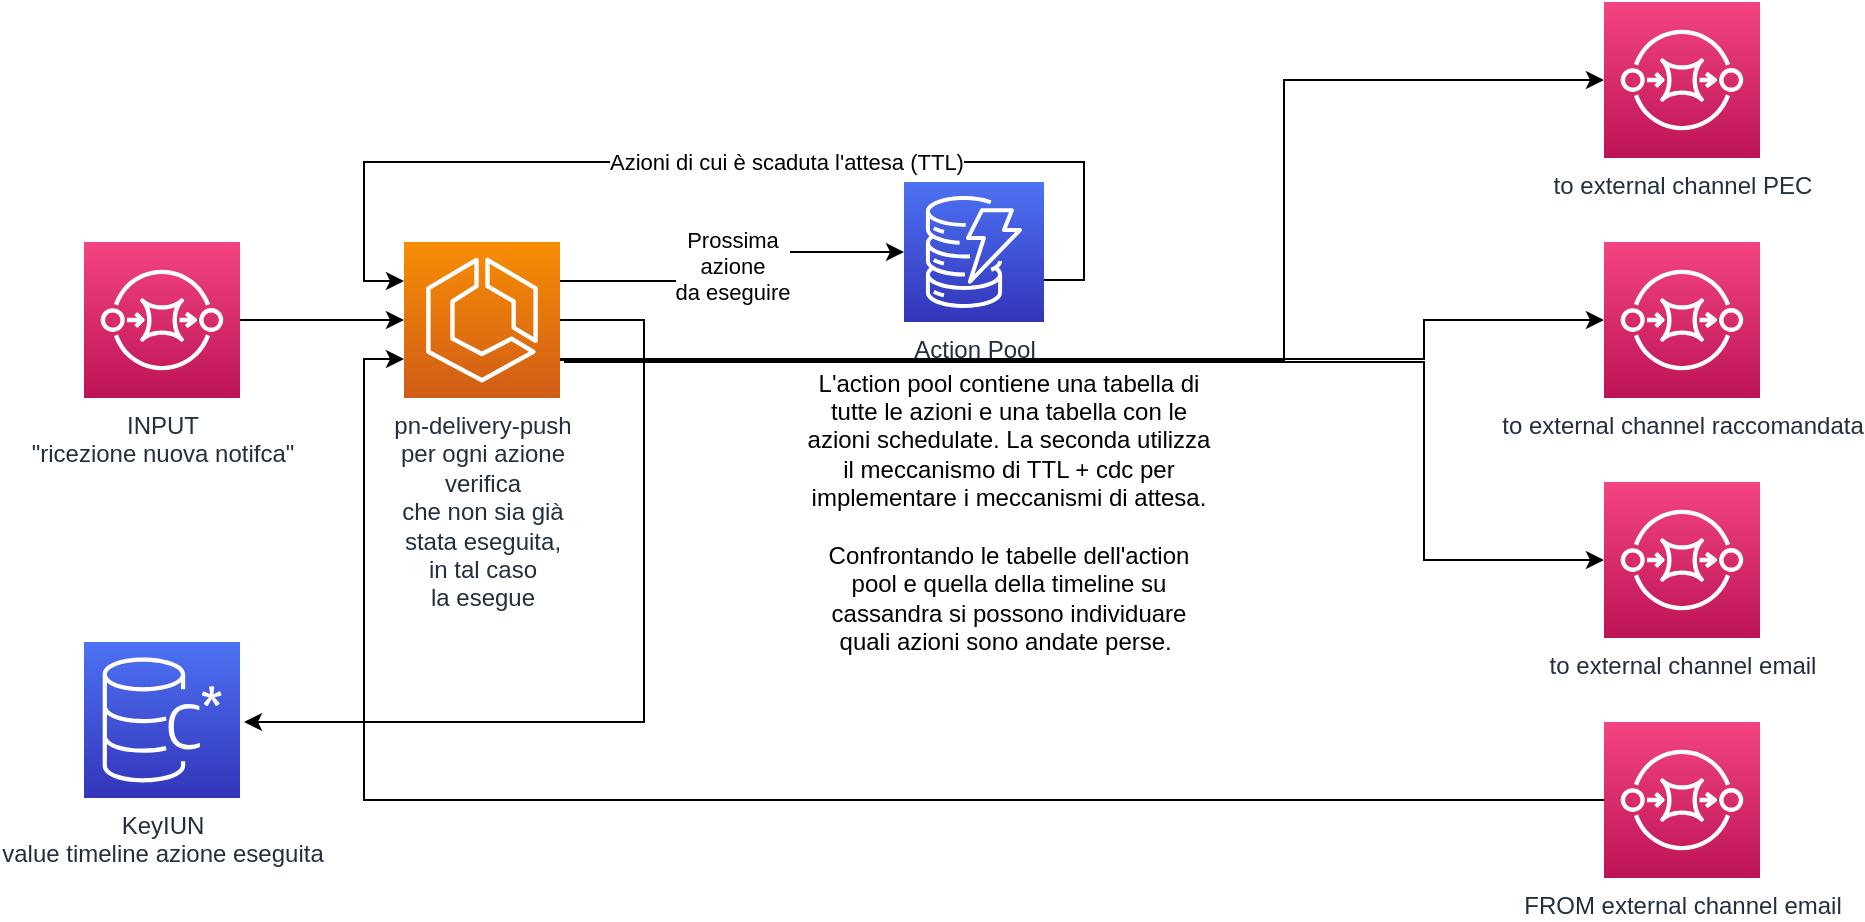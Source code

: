 <mxfile version="14.6.13" type="device"><diagram id="0G1uF4WKHZpdsnkUMC_u" name="Page-1"><mxGraphModel dx="1106" dy="820" grid="1" gridSize="10" guides="1" tooltips="1" connect="1" arrows="1" fold="1" page="1" pageScale="1" pageWidth="1169" pageHeight="827" math="0" shadow="0"><root><mxCell id="0"/><mxCell id="1" parent="0"/><mxCell id="2DIpYEFfZhhQZyNPDgka-3" style="edgeStyle=orthogonalEdgeStyle;rounded=0;orthogonalLoop=1;jettySize=auto;html=1;entryX=0;entryY=0.5;entryDx=0;entryDy=0;entryPerimeter=0;" edge="1" parent="1" source="2DIpYEFfZhhQZyNPDgka-1" target="2DIpYEFfZhhQZyNPDgka-2"><mxGeometry relative="1" as="geometry"/></mxCell><mxCell id="2DIpYEFfZhhQZyNPDgka-1" value="INPUT&lt;br&gt;&quot;ricezione nuova notifca&quot;" style="points=[[0,0,0],[0.25,0,0],[0.5,0,0],[0.75,0,0],[1,0,0],[0,1,0],[0.25,1,0],[0.5,1,0],[0.75,1,0],[1,1,0],[0,0.25,0],[0,0.5,0],[0,0.75,0],[1,0.25,0],[1,0.5,0],[1,0.75,0]];outlineConnect=0;fontColor=#232F3E;gradientColor=#F34482;gradientDirection=north;fillColor=#BC1356;strokeColor=#ffffff;dashed=0;verticalLabelPosition=bottom;verticalAlign=top;align=center;html=1;fontSize=12;fontStyle=0;aspect=fixed;shape=mxgraph.aws4.resourceIcon;resIcon=mxgraph.aws4.sqs;" vertex="1" parent="1"><mxGeometry x="80" y="160" width="78" height="78" as="geometry"/></mxCell><mxCell id="2DIpYEFfZhhQZyNPDgka-15" style="edgeStyle=orthogonalEdgeStyle;rounded=0;orthogonalLoop=1;jettySize=auto;html=1;" edge="1" parent="1" source="2DIpYEFfZhhQZyNPDgka-2"><mxGeometry relative="1" as="geometry"><mxPoint x="160" y="400" as="targetPoint"/><Array as="points"><mxPoint x="360" y="199"/><mxPoint x="360" y="400"/></Array></mxGeometry></mxCell><mxCell id="2DIpYEFfZhhQZyNPDgka-16" value="Prossima &lt;br&gt;azione &lt;br&gt;da eseguire" style="edgeStyle=orthogonalEdgeStyle;rounded=0;orthogonalLoop=1;jettySize=auto;html=1;entryX=0;entryY=0.5;entryDx=0;entryDy=0;entryPerimeter=0;exitX=1;exitY=0.25;exitDx=0;exitDy=0;exitPerimeter=0;" edge="1" parent="1" source="2DIpYEFfZhhQZyNPDgka-2" target="2DIpYEFfZhhQZyNPDgka-4"><mxGeometry relative="1" as="geometry"/></mxCell><mxCell id="2DIpYEFfZhhQZyNPDgka-18" style="edgeStyle=orthogonalEdgeStyle;rounded=0;orthogonalLoop=1;jettySize=auto;html=1;entryX=0;entryY=0.5;entryDx=0;entryDy=0;entryPerimeter=0;" edge="1" parent="1" target="2DIpYEFfZhhQZyNPDgka-7"><mxGeometry relative="1" as="geometry"><mxPoint x="318" y="219" as="sourcePoint"/><Array as="points"><mxPoint x="680" y="219"/><mxPoint x="680" y="79"/></Array></mxGeometry></mxCell><mxCell id="2DIpYEFfZhhQZyNPDgka-2" value="pn-delivery-push&lt;br&gt;per ogni azione &lt;br&gt;verifica &lt;br&gt;che non sia già &lt;br&gt;stata eseguita, &lt;br&gt;in tal caso &lt;br&gt;la esegue&lt;br&gt;" style="points=[[0,0,0],[0.25,0,0],[0.5,0,0],[0.75,0,0],[1,0,0],[0,1,0],[0.25,1,0],[0.5,1,0],[0.75,1,0],[1,1,0],[0,0.25,0],[0,0.5,0],[0,0.75,0],[1,0.25,0],[1,0.5,0],[1,0.75,0]];outlineConnect=0;fontColor=#232F3E;gradientColor=#F78E04;gradientDirection=north;fillColor=#D05C17;strokeColor=#ffffff;dashed=0;verticalLabelPosition=bottom;verticalAlign=top;align=center;html=1;fontSize=12;fontStyle=0;aspect=fixed;shape=mxgraph.aws4.resourceIcon;resIcon=mxgraph.aws4.ecs;" vertex="1" parent="1"><mxGeometry x="240" y="160" width="78" height="78" as="geometry"/></mxCell><mxCell id="2DIpYEFfZhhQZyNPDgka-12" style="edgeStyle=orthogonalEdgeStyle;rounded=0;orthogonalLoop=1;jettySize=auto;html=1;entryX=0;entryY=0.25;entryDx=0;entryDy=0;entryPerimeter=0;" edge="1" parent="1" source="2DIpYEFfZhhQZyNPDgka-4" target="2DIpYEFfZhhQZyNPDgka-2"><mxGeometry relative="1" as="geometry"><Array as="points"><mxPoint x="580" y="179"/><mxPoint x="580" y="120"/><mxPoint x="220" y="120"/><mxPoint x="220" y="180"/></Array></mxGeometry></mxCell><mxCell id="2DIpYEFfZhhQZyNPDgka-13" value="Azioni di cui è scaduta l'attesa (TTL)" style="edgeLabel;html=1;align=center;verticalAlign=middle;resizable=0;points=[];" vertex="1" connectable="0" parent="2DIpYEFfZhhQZyNPDgka-12"><mxGeometry x="-0.206" relative="1" as="geometry"><mxPoint x="-22" as="offset"/></mxGeometry></mxCell><mxCell id="2DIpYEFfZhhQZyNPDgka-4" value="Action Pool" style="points=[[0,0,0],[0.25,0,0],[0.5,0,0],[0.75,0,0],[1,0,0],[0,1,0],[0.25,1,0],[0.5,1,0],[0.75,1,0],[1,1,0],[0,0.25,0],[0,0.5,0],[0,0.75,0],[1,0.25,0],[1,0.5,0],[1,0.75,0]];outlineConnect=0;fontColor=#232F3E;gradientColor=#4D72F3;gradientDirection=north;fillColor=#3334B9;strokeColor=#ffffff;dashed=0;verticalLabelPosition=bottom;verticalAlign=top;align=center;html=1;fontSize=12;fontStyle=0;aspect=fixed;shape=mxgraph.aws4.resourceIcon;resIcon=mxgraph.aws4.dynamodb;" vertex="1" parent="1"><mxGeometry x="490" y="130" width="70" height="70" as="geometry"/></mxCell><mxCell id="2DIpYEFfZhhQZyNPDgka-7" value="to external channel PEC" style="points=[[0,0,0],[0.25,0,0],[0.5,0,0],[0.75,0,0],[1,0,0],[0,1,0],[0.25,1,0],[0.5,1,0],[0.75,1,0],[1,1,0],[0,0.25,0],[0,0.5,0],[0,0.75,0],[1,0.25,0],[1,0.5,0],[1,0.75,0]];outlineConnect=0;fontColor=#232F3E;gradientColor=#F34482;gradientDirection=north;fillColor=#BC1356;strokeColor=#ffffff;dashed=0;verticalLabelPosition=bottom;verticalAlign=top;align=center;html=1;fontSize=12;fontStyle=0;aspect=fixed;shape=mxgraph.aws4.resourceIcon;resIcon=mxgraph.aws4.sqs;" vertex="1" parent="1"><mxGeometry x="840" y="40" width="78" height="78" as="geometry"/></mxCell><mxCell id="2DIpYEFfZhhQZyNPDgka-8" value="to external channel raccomandata" style="points=[[0,0,0],[0.25,0,0],[0.5,0,0],[0.75,0,0],[1,0,0],[0,1,0],[0.25,1,0],[0.5,1,0],[0.75,1,0],[1,1,0],[0,0.25,0],[0,0.5,0],[0,0.75,0],[1,0.25,0],[1,0.5,0],[1,0.75,0]];outlineConnect=0;fontColor=#232F3E;gradientColor=#F34482;gradientDirection=north;fillColor=#BC1356;strokeColor=#ffffff;dashed=0;verticalLabelPosition=bottom;verticalAlign=top;align=center;html=1;fontSize=12;fontStyle=0;aspect=fixed;shape=mxgraph.aws4.resourceIcon;resIcon=mxgraph.aws4.sqs;" vertex="1" parent="1"><mxGeometry x="840" y="160" width="78" height="78" as="geometry"/></mxCell><mxCell id="2DIpYEFfZhhQZyNPDgka-9" value="to external channel email" style="points=[[0,0,0],[0.25,0,0],[0.5,0,0],[0.75,0,0],[1,0,0],[0,1,0],[0.25,1,0],[0.5,1,0],[0.75,1,0],[1,1,0],[0,0.25,0],[0,0.5,0],[0,0.75,0],[1,0.25,0],[1,0.5,0],[1,0.75,0]];outlineConnect=0;fontColor=#232F3E;gradientColor=#F34482;gradientDirection=north;fillColor=#BC1356;strokeColor=#ffffff;dashed=0;verticalLabelPosition=bottom;verticalAlign=top;align=center;html=1;fontSize=12;fontStyle=0;aspect=fixed;shape=mxgraph.aws4.resourceIcon;resIcon=mxgraph.aws4.sqs;" vertex="1" parent="1"><mxGeometry x="840" y="280" width="78" height="78" as="geometry"/></mxCell><mxCell id="2DIpYEFfZhhQZyNPDgka-11" style="edgeStyle=orthogonalEdgeStyle;rounded=0;orthogonalLoop=1;jettySize=auto;html=1;entryX=0;entryY=0.75;entryDx=0;entryDy=0;entryPerimeter=0;" edge="1" parent="1" source="2DIpYEFfZhhQZyNPDgka-10" target="2DIpYEFfZhhQZyNPDgka-2"><mxGeometry relative="1" as="geometry"/></mxCell><mxCell id="2DIpYEFfZhhQZyNPDgka-10" value="FROM external channel email" style="points=[[0,0,0],[0.25,0,0],[0.5,0,0],[0.75,0,0],[1,0,0],[0,1,0],[0.25,1,0],[0.5,1,0],[0.75,1,0],[1,1,0],[0,0.25,0],[0,0.5,0],[0,0.75,0],[1,0.25,0],[1,0.5,0],[1,0.75,0]];outlineConnect=0;fontColor=#232F3E;gradientColor=#F34482;gradientDirection=north;fillColor=#BC1356;strokeColor=#ffffff;dashed=0;verticalLabelPosition=bottom;verticalAlign=top;align=center;html=1;fontSize=12;fontStyle=0;aspect=fixed;shape=mxgraph.aws4.resourceIcon;resIcon=mxgraph.aws4.sqs;" vertex="1" parent="1"><mxGeometry x="840" y="400" width="78" height="78" as="geometry"/></mxCell><mxCell id="2DIpYEFfZhhQZyNPDgka-14" value="KeyIUN&lt;br&gt;value timeline azione eseguita" style="points=[[0,0,0],[0.25,0,0],[0.5,0,0],[0.75,0,0],[1,0,0],[0,1,0],[0.25,1,0],[0.5,1,0],[0.75,1,0],[1,1,0],[0,0.25,0],[0,0.5,0],[0,0.75,0],[1,0.25,0],[1,0.5,0],[1,0.75,0]];outlineConnect=0;fontColor=#232F3E;gradientColor=#4D72F3;gradientDirection=north;fillColor=#3334B9;strokeColor=#ffffff;dashed=0;verticalLabelPosition=bottom;verticalAlign=top;align=center;html=1;fontSize=12;fontStyle=0;aspect=fixed;shape=mxgraph.aws4.resourceIcon;resIcon=mxgraph.aws4.managed_apache_cassandra_service;" vertex="1" parent="1"><mxGeometry x="80" y="360" width="78" height="78" as="geometry"/></mxCell><mxCell id="2DIpYEFfZhhQZyNPDgka-19" style="edgeStyle=orthogonalEdgeStyle;rounded=0;orthogonalLoop=1;jettySize=auto;html=1;exitX=1;exitY=0.75;exitDx=0;exitDy=0;exitPerimeter=0;entryX=0;entryY=0.5;entryDx=0;entryDy=0;entryPerimeter=0;" edge="1" parent="1" source="2DIpYEFfZhhQZyNPDgka-2" target="2DIpYEFfZhhQZyNPDgka-8"><mxGeometry relative="1" as="geometry"><mxPoint x="328" y="229" as="sourcePoint"/><mxPoint x="770" y="180" as="targetPoint"/><Array as="points"><mxPoint x="750" y="219"/><mxPoint x="750" y="199"/></Array></mxGeometry></mxCell><mxCell id="2DIpYEFfZhhQZyNPDgka-20" style="edgeStyle=orthogonalEdgeStyle;rounded=0;orthogonalLoop=1;jettySize=auto;html=1;" edge="1" parent="1" target="2DIpYEFfZhhQZyNPDgka-9"><mxGeometry relative="1" as="geometry"><mxPoint x="320" y="220" as="sourcePoint"/><mxPoint x="850" y="209" as="targetPoint"/><Array as="points"><mxPoint x="750" y="220"/><mxPoint x="750" y="319"/></Array></mxGeometry></mxCell><mxCell id="2DIpYEFfZhhQZyNPDgka-22" value="L'action pool contiene una tabella di tutte le azioni e una tabella con le azioni schedulate. La seconda utilizza il meccanismo di TTL + cdc per implementare i meccanismi di attesa.&lt;br&gt;&lt;br&gt;Confrontando le tabelle dell'action pool e quella della timeline su cassandra si possono individuare quali azioni sono andate perse.&amp;nbsp;" style="text;html=1;strokeColor=none;fillColor=none;align=center;verticalAlign=middle;whiteSpace=wrap;rounded=0;" vertex="1" parent="1"><mxGeometry x="440" y="250" width="205" height="90" as="geometry"/></mxCell></root></mxGraphModel></diagram></mxfile>